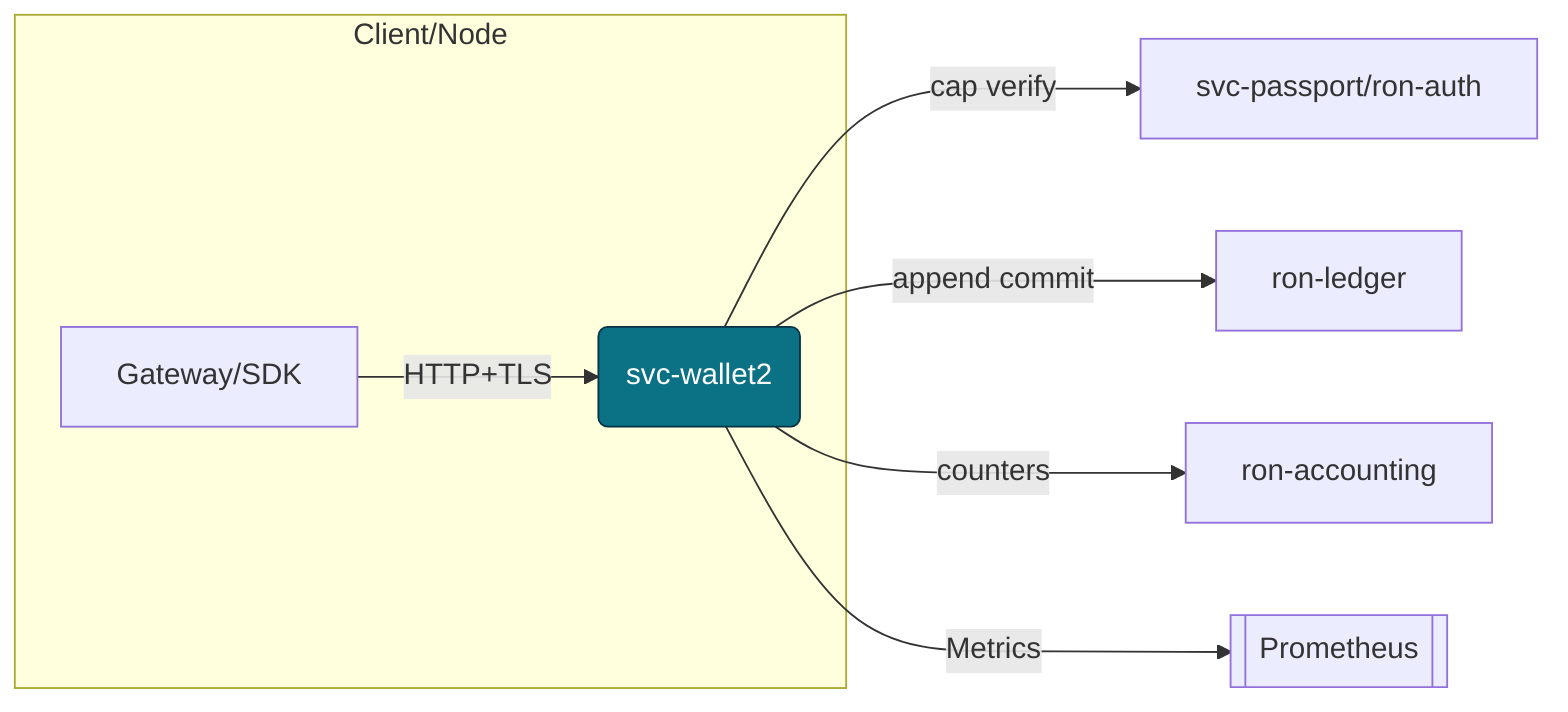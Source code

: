 flowchart LR
  subgraph Client/Node
    A[Gateway/SDK] -->|HTTP+TLS| B(svc-wallet2)
  end
  B -->|cap verify| C[svc-passport/ron-auth]
  B -->|append commit| D[ron-ledger]
  B -->|counters| F[ron-accounting]
  B -->|Metrics| E[[Prometheus]]
  style B fill:#0b7285,stroke:#083344,color:#fff